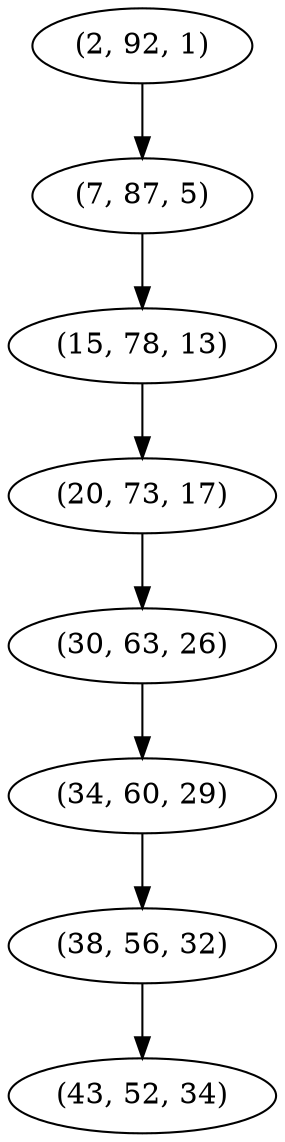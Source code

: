 digraph tree {
    "(2, 92, 1)";
    "(7, 87, 5)";
    "(15, 78, 13)";
    "(20, 73, 17)";
    "(30, 63, 26)";
    "(34, 60, 29)";
    "(38, 56, 32)";
    "(43, 52, 34)";
    "(2, 92, 1)" -> "(7, 87, 5)";
    "(7, 87, 5)" -> "(15, 78, 13)";
    "(15, 78, 13)" -> "(20, 73, 17)";
    "(20, 73, 17)" -> "(30, 63, 26)";
    "(30, 63, 26)" -> "(34, 60, 29)";
    "(34, 60, 29)" -> "(38, 56, 32)";
    "(38, 56, 32)" -> "(43, 52, 34)";
}
